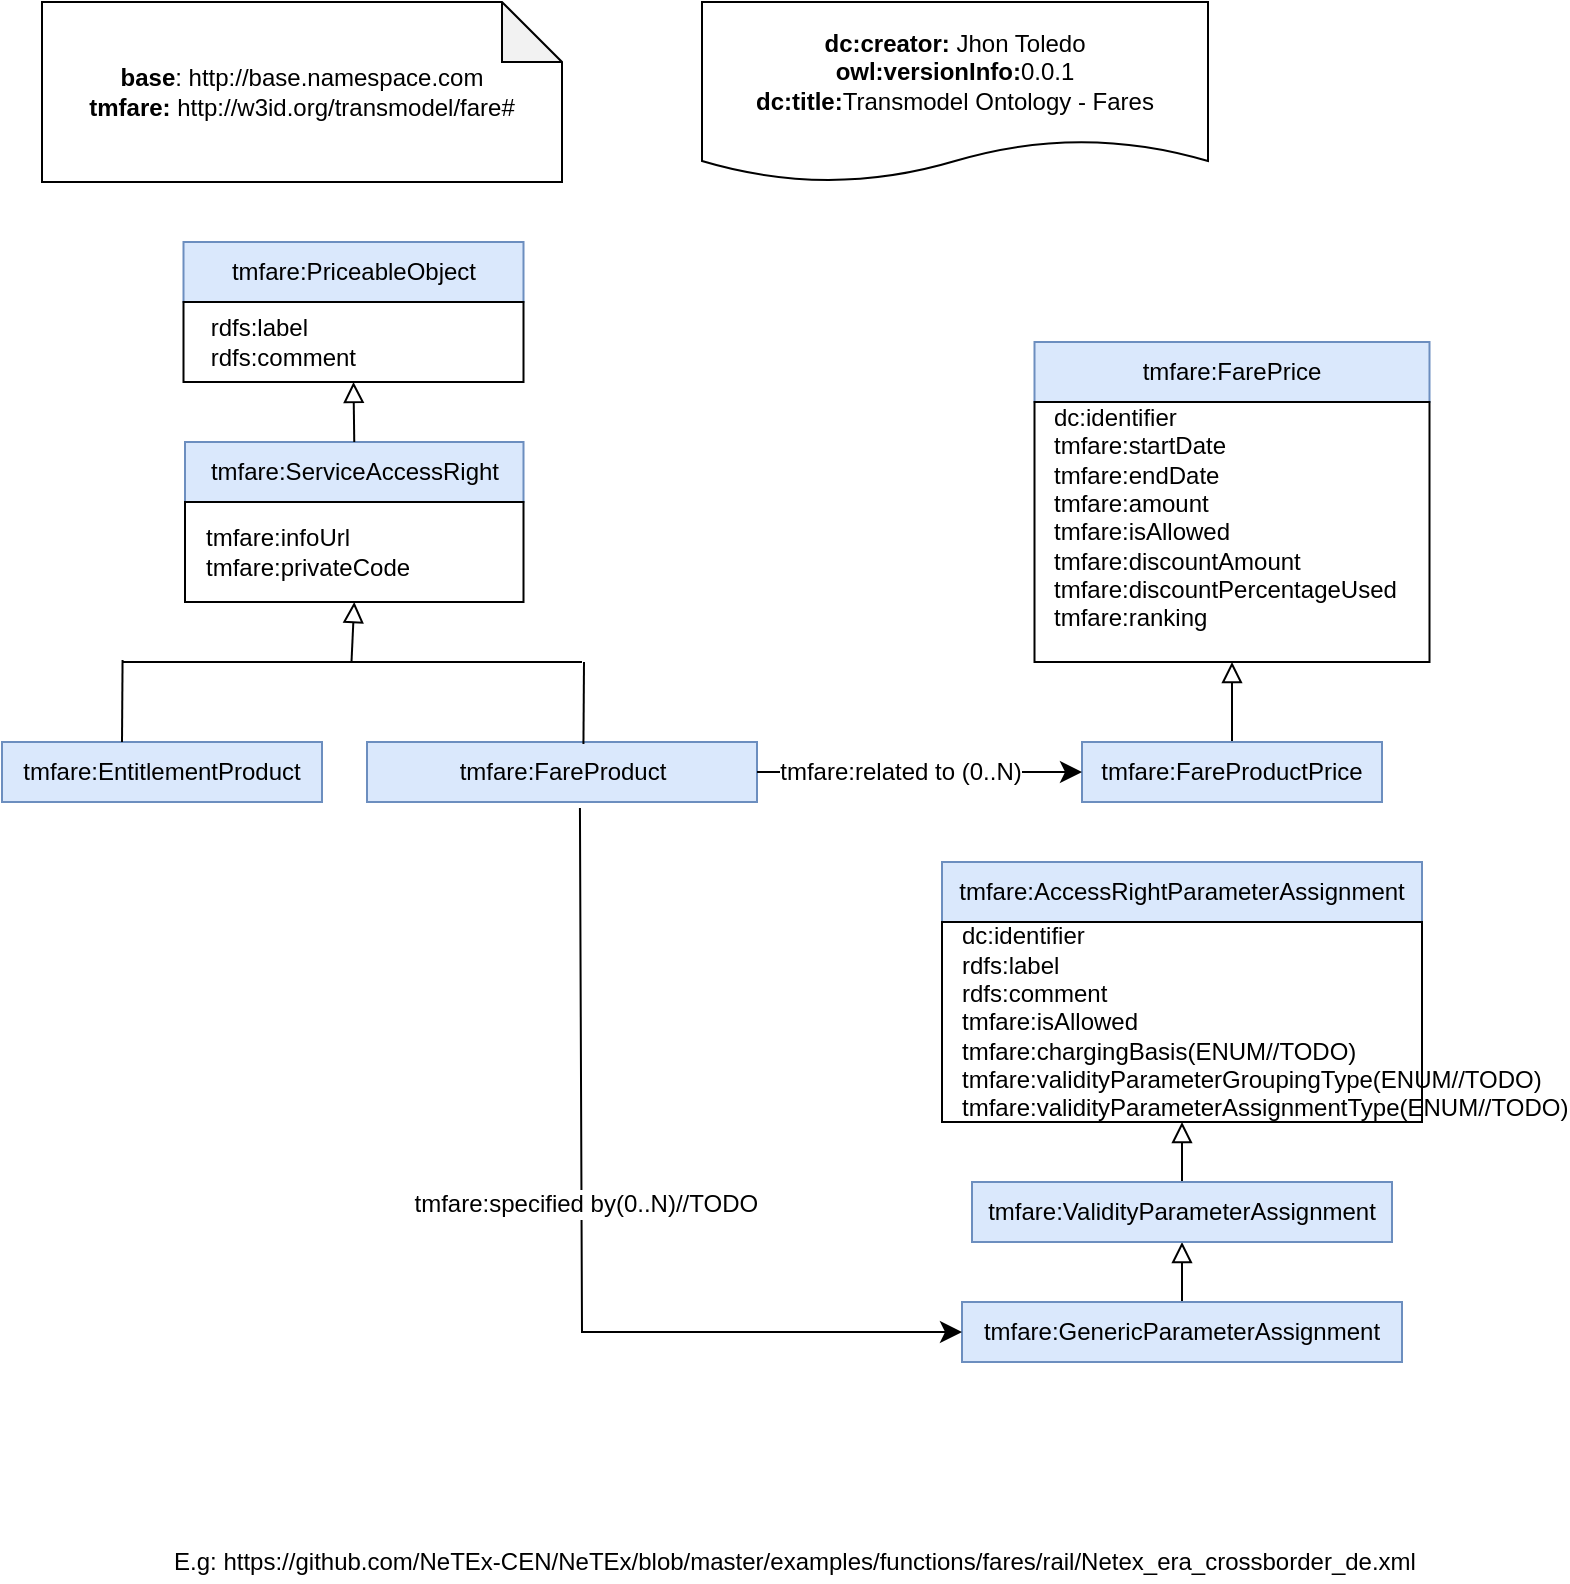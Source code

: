 <mxfile version="14.6.13" type="device"><diagram id="c9GEOogZP1jZy3c74fSu" name="Página-1"><mxGraphModel dx="1185" dy="685" grid="1" gridSize="10" guides="1" tooltips="1" connect="1" arrows="1" fold="1" page="1" pageScale="1" pageWidth="827" pageHeight="1169" math="0" shadow="0"><root><mxCell id="0"/><mxCell id="1" parent="0"/><mxCell id="CmSyXfsX9b2hOgppisvg-3" value="&lt;div&gt;&lt;b&gt;base&lt;/b&gt;: http://base.namespace.com&lt;/div&gt;&lt;div&gt;&lt;b&gt;tmfare:&lt;/b&gt; http://w3id.org/transmodel/fare#&lt;br&gt;&lt;/div&gt;" style="shape=note;whiteSpace=wrap;html=1;backgroundOutline=1;darkOpacity=0.05;" parent="1" vertex="1"><mxGeometry x="40" y="70" width="260" height="90" as="geometry"/></mxCell><mxCell id="CmSyXfsX9b2hOgppisvg-25" value="&lt;div&gt;&lt;b&gt;dc:creator:&lt;/b&gt;&amp;nbsp;Jhon Toledo&lt;/div&gt;&lt;div&gt;&lt;b&gt;owl:versionInfo:&lt;/b&gt;0.0.1&lt;/div&gt;&lt;div&gt;&lt;b&gt;dc:title:&lt;/b&gt;Transmodel Ontology - Fares&lt;/div&gt;" style="shape=document;whiteSpace=wrap;html=1;boundedLbl=1;labelBackgroundColor=#ffffff;strokeColor=#000000;fontSize=12;fontColor=#000000;size=0.233;" parent="1" vertex="1"><mxGeometry x="370" y="70" width="253" height="90" as="geometry"/></mxCell><mxCell id="X80FAoV3pgMcQapFmYgk-3" style="edgeStyle=orthogonalEdgeStyle;rounded=0;orthogonalLoop=1;jettySize=auto;html=1;entryX=0;entryY=0.5;entryDx=0;entryDy=0;exitX=0.4;exitY=1;exitDx=0;exitDy=0;" parent="1" edge="1"><mxGeometry relative="1" as="geometry"><Array as="points"><mxPoint x="202" y="645"/><mxPoint x="202" y="670"/><mxPoint x="50" y="670"/><mxPoint x="50" y="410"/></Array><mxPoint x="136.5" y="410" as="targetPoint"/></mxGeometry></mxCell><mxCell id="X80FAoV3pgMcQapFmYgk-10" value="tmfare:ServiceAccessRight" style="rounded=0;whiteSpace=wrap;html=1;snapToPoint=1;points=[[0.1,0],[0.2,0],[0.3,0],[0.4,0],[0.5,0],[0.6,0],[0.7,0],[0.8,0],[0.9,0],[0,0.1],[0,0.3],[0,0.5],[0,0.7],[0,0.9],[0.1,1],[0.2,1],[0.3,1],[0.4,1],[0.5,1],[0.6,1],[0.7,1],[0.8,1],[0.9,1],[1,0.1],[1,0.3],[1,0.5],[1,0.7],[1,0.9]];fillColor=#dae8fc;strokeColor=#6c8ebf;" parent="1" vertex="1"><mxGeometry x="111.5" y="290" width="169.25" height="30" as="geometry"/></mxCell><mxCell id="X80FAoV3pgMcQapFmYgk-11" value="tmfare:FareProduct" style="rounded=0;whiteSpace=wrap;html=1;snapToPoint=1;points=[[0.1,0],[0.2,0],[0.3,0],[0.4,0],[0.5,0],[0.6,0],[0.7,0],[0.8,0],[0.9,0],[0,0.1],[0,0.3],[0,0.5],[0,0.7],[0,0.9],[0.1,1],[0.2,1],[0.3,1],[0.4,1],[0.5,1],[0.6,1],[0.7,1],[0.8,1],[0.9,1],[1,0.1],[1,0.3],[1,0.5],[1,0.7],[1,0.9]];fillColor=#dae8fc;strokeColor=#6c8ebf;" parent="1" vertex="1"><mxGeometry x="202.5" y="440" width="195" height="30" as="geometry"/></mxCell><mxCell id="-nW1yWLAnRFRRlIzp6RI-4" value="" style="endArrow=block;html=1;fontColor=#000099;exitX=0.5;exitY=0;exitDx=0;exitDy=0;endFill=0;entryX=0.5;entryY=1;entryDx=0;entryDy=0;endSize=8;arcSize=0;" parent="1" source="X80FAoV3pgMcQapFmYgk-10" target="xejOfWrMCC2jtRxK1ffp-2" edge="1"><mxGeometry width="50" height="50" relative="1" as="geometry"><mxPoint x="194.75" y="270" as="sourcePoint"/><mxPoint x="195.25" y="190" as="targetPoint"/></mxGeometry></mxCell><mxCell id="-nW1yWLAnRFRRlIzp6RI-5" value="tmfare:EntitlementProduct" style="rounded=0;whiteSpace=wrap;html=1;snapToPoint=1;points=[[0.1,0],[0.2,0],[0.3,0],[0.4,0],[0.5,0],[0.6,0],[0.7,0],[0.8,0],[0.9,0],[0,0.1],[0,0.3],[0,0.5],[0,0.7],[0,0.9],[0.1,1],[0.2,1],[0.3,1],[0.4,1],[0.5,1],[0.6,1],[0.7,1],[0.8,1],[0.9,1],[1,0.1],[1,0.3],[1,0.5],[1,0.7],[1,0.9]];fillColor=#dae8fc;strokeColor=#6c8ebf;" parent="1" vertex="1"><mxGeometry x="20" y="440" width="160" height="30" as="geometry"/></mxCell><mxCell id="-nW1yWLAnRFRRlIzp6RI-7" value="" style="endArrow=block;html=1;fontColor=#000099;endFill=0;endSize=8;arcSize=0;entryX=0.5;entryY=1;entryDx=0;entryDy=0;" parent="1" target="xejOfWrMCC2jtRxK1ffp-8" edge="1"><mxGeometry width="50" height="50" relative="1" as="geometry"><mxPoint x="194.75" y="400" as="sourcePoint"/><mxPoint x="196" y="380" as="targetPoint"/></mxGeometry></mxCell><mxCell id="-nW1yWLAnRFRRlIzp6RI-10" value="" style="endArrow=none;html=1;" parent="1" edge="1"><mxGeometry width="50" height="50" relative="1" as="geometry"><mxPoint x="80" y="400" as="sourcePoint"/><mxPoint x="310" y="400" as="targetPoint"/></mxGeometry></mxCell><mxCell id="-nW1yWLAnRFRRlIzp6RI-11" value="" style="endArrow=none;html=1;exitX=0.555;exitY=0.033;exitDx=0;exitDy=0;exitPerimeter=0;" parent="1" source="X80FAoV3pgMcQapFmYgk-11" edge="1"><mxGeometry width="50" height="50" relative="1" as="geometry"><mxPoint x="330" y="520" as="sourcePoint"/><mxPoint x="311" y="400" as="targetPoint"/><Array as="points"/></mxGeometry></mxCell><mxCell id="-nW1yWLAnRFRRlIzp6RI-15" value="" style="endArrow=none;html=1;exitX=0.555;exitY=0.033;exitDx=0;exitDy=0;exitPerimeter=0;" parent="1" edge="1"><mxGeometry width="50" height="50" relative="1" as="geometry"><mxPoint x="80.005" y="440" as="sourcePoint"/><mxPoint x="80.28" y="399.01" as="targetPoint"/><Array as="points"/></mxGeometry></mxCell><mxCell id="-nW1yWLAnRFRRlIzp6RI-18" value="" style="endArrow=block;html=1;fontColor=#000099;exitX=0.5;exitY=0;exitDx=0;exitDy=0;endFill=0;endSize=8;arcSize=0;entryX=0.5;entryY=1;entryDx=0;entryDy=0;" parent="1" source="-nW1yWLAnRFRRlIzp6RI-20" target="1d_tEUW9k1F2rX95xkuS-1" edge="1"><mxGeometry width="50" height="50" relative="1" as="geometry"><mxPoint x="360" y="410" as="sourcePoint"/><mxPoint x="635" y="410" as="targetPoint"/></mxGeometry></mxCell><mxCell id="-nW1yWLAnRFRRlIzp6RI-19" value="tmfare:FarePrice" style="rounded=0;whiteSpace=wrap;html=1;snapToPoint=1;points=[[0.1,0],[0.2,0],[0.3,0],[0.4,0],[0.5,0],[0.6,0],[0.7,0],[0.8,0],[0.9,0],[0,0.1],[0,0.3],[0,0.5],[0,0.7],[0,0.9],[0.1,1],[0.2,1],[0.3,1],[0.4,1],[0.5,1],[0.6,1],[0.7,1],[0.8,1],[0.9,1],[1,0.1],[1,0.3],[1,0.5],[1,0.7],[1,0.9]];fillColor=#dae8fc;strokeColor=#6c8ebf;" parent="1" vertex="1"><mxGeometry x="536.25" y="240" width="197.5" height="30" as="geometry"/></mxCell><mxCell id="-nW1yWLAnRFRRlIzp6RI-20" value="tmfare:FareProductPrice" style="rounded=0;whiteSpace=wrap;html=1;snapToPoint=1;points=[[0.1,0],[0.2,0],[0.3,0],[0.4,0],[0.5,0],[0.6,0],[0.7,0],[0.8,0],[0.9,0],[0,0.1],[0,0.3],[0,0.5],[0,0.7],[0,0.9],[0.1,1],[0.2,1],[0.3,1],[0.4,1],[0.5,1],[0.6,1],[0.7,1],[0.8,1],[0.9,1],[1,0.1],[1,0.3],[1,0.5],[1,0.7],[1,0.9]];fillColor=#dae8fc;strokeColor=#6c8ebf;" parent="1" vertex="1"><mxGeometry x="560" y="440" width="150" height="30" as="geometry"/></mxCell><mxCell id="-nW1yWLAnRFRRlIzp6RI-21" value="" style="endArrow=block;html=1;fontColor=#000099;exitX=0.5;exitY=0;exitDx=0;exitDy=0;endFill=0;entryX=0.5;entryY=1;entryDx=0;entryDy=0;endSize=8;arcSize=0;" parent="1" source="-nW1yWLAnRFRRlIzp6RI-23" target="-nW1yWLAnRFRRlIzp6RI-22" edge="1"><mxGeometry width="50" height="50" relative="1" as="geometry"><mxPoint x="335" y="690" as="sourcePoint"/><mxPoint x="493.0" y="690" as="targetPoint"/></mxGeometry></mxCell><mxCell id="1d_tEUW9k1F2rX95xkuS-3" style="edgeStyle=orthogonalEdgeStyle;rounded=0;orthogonalLoop=1;jettySize=auto;html=1;exitX=0.5;exitY=0;exitDx=0;exitDy=0;entryX=0.5;entryY=1;entryDx=0;entryDy=0;endArrow=block;endFill=0;endSize=8;" parent="1" source="-nW1yWLAnRFRRlIzp6RI-22" target="xejOfWrMCC2jtRxK1ffp-14" edge="1"><mxGeometry relative="1" as="geometry"/></mxCell><mxCell id="-nW1yWLAnRFRRlIzp6RI-22" value="tmfare:ValidityParameterAssignment" style="rounded=0;whiteSpace=wrap;html=1;snapToPoint=1;points=[[0.1,0],[0.2,0],[0.3,0],[0.4,0],[0.5,0],[0.6,0],[0.7,0],[0.8,0],[0.9,0],[0,0.1],[0,0.3],[0,0.5],[0,0.7],[0,0.9],[0.1,1],[0.2,1],[0.3,1],[0.4,1],[0.5,1],[0.6,1],[0.7,1],[0.8,1],[0.9,1],[1,0.1],[1,0.3],[1,0.5],[1,0.7],[1,0.9]];fillColor=#dae8fc;strokeColor=#6c8ebf;" parent="1" vertex="1"><mxGeometry x="505" y="660" width="210" height="30" as="geometry"/></mxCell><mxCell id="-nW1yWLAnRFRRlIzp6RI-23" value="tmfare:GenericParameterAssignment" style="rounded=0;whiteSpace=wrap;html=1;snapToPoint=1;points=[[0.1,0],[0.2,0],[0.3,0],[0.4,0],[0.5,0],[0.6,0],[0.7,0],[0.8,0],[0.9,0],[0,0.1],[0,0.3],[0,0.5],[0,0.7],[0,0.9],[0.1,1],[0.2,1],[0.3,1],[0.4,1],[0.5,1],[0.6,1],[0.7,1],[0.8,1],[0.9,1],[1,0.1],[1,0.3],[1,0.5],[1,0.7],[1,0.9]];fillColor=#dae8fc;strokeColor=#6c8ebf;" parent="1" vertex="1"><mxGeometry x="500" y="720" width="220" height="30" as="geometry"/></mxCell><mxCell id="-nW1yWLAnRFRRlIzp6RI-28" value="" style="endArrow=classic;html=1;exitX=0.546;exitY=1.1;exitDx=0;exitDy=0;entryX=0;entryY=0.5;entryDx=0;entryDy=0;endSize=8;arcSize=0;exitPerimeter=0;" parent="1" source="X80FAoV3pgMcQapFmYgk-11" target="-nW1yWLAnRFRRlIzp6RI-23" edge="1"><mxGeometry width="50" height="50" relative="1" as="geometry"><mxPoint x="200.5" y="634.5" as="sourcePoint"/><mxPoint x="397.5" y="634.5" as="targetPoint"/><Array as="points"><mxPoint x="310" y="735"/></Array></mxGeometry></mxCell><mxCell id="-nW1yWLAnRFRRlIzp6RI-29" value="&lt;div&gt;&amp;nbsp;tmfare:specified by(0..N)//TODO&lt;/div&gt;" style="text;html=1;align=center;verticalAlign=middle;resizable=0;points=[];labelBackgroundColor=#ffffff;" parent="-nW1yWLAnRFRRlIzp6RI-28" vertex="1" connectable="0"><mxGeometry x="-0.127" relative="1" as="geometry"><mxPoint as="offset"/></mxGeometry></mxCell><mxCell id="-nW1yWLAnRFRRlIzp6RI-30" value="" style="endArrow=classic;html=1;exitX=1;exitY=0.5;exitDx=0;exitDy=0;entryX=0;entryY=0.5;entryDx=0;entryDy=0;endSize=8;arcSize=0;" parent="1" source="X80FAoV3pgMcQapFmYgk-11" target="-nW1yWLAnRFRRlIzp6RI-20" edge="1"><mxGeometry width="50" height="50" relative="1" as="geometry"><mxPoint x="380" y="410" as="sourcePoint"/><mxPoint x="577" y="410" as="targetPoint"/></mxGeometry></mxCell><mxCell id="-nW1yWLAnRFRRlIzp6RI-31" value="&lt;div&gt;tmfare:related to (0..N)&lt;/div&gt;" style="text;html=1;align=center;verticalAlign=middle;resizable=0;points=[];labelBackgroundColor=#ffffff;" parent="-nW1yWLAnRFRRlIzp6RI-30" vertex="1" connectable="0"><mxGeometry x="-0.127" relative="1" as="geometry"><mxPoint as="offset"/></mxGeometry></mxCell><mxCell id="1d_tEUW9k1F2rX95xkuS-1" value="dc:identifier&lt;br&gt;tmfare:startDate&lt;br&gt;tmfare:endDate&lt;br&gt;tmfare:amount&lt;br&gt;tmfare:isAllowed&lt;br&gt;tmfare:discountAmount&lt;br&gt;tmfare:discountPercentageUsed&lt;br&gt;tmfare:ranking&lt;br&gt;&lt;span style=&quot;color: rgba(0 , 0 , 0 , 0) ; font-family: monospace ; font-size: 0px&quot;&gt;%3CmxGraphModel%3E%3Croot%3E%3CmxCell%20id%3D%220%22%2F%3E%3CmxCell%20id%3D%221%22%20parent%3D%220%22%2F%3E%3CmxCell%20id%3D%222%22%20value%3D%22dc%3Aidentifier%26lt%3Bbr%26gt%3Brdfs%3Alabel%26lt%3Bbr%26gt%3Brdfs%3Acomment%26lt%3Bbr%26gt%3Btmfare%3AisAllowed%26lt%3Bbr%26gt%3Btmfare%3AchargingBasis%26lt%3Bbr%26gt%3Btmfare%3AvalidityParameterGroupingType%26lt%3Bbr%26gt%3Btmfare%3AvalidityParameterAssignmentType%22%20style%3D%22rounded%3D0%3BwhiteSpace%3Dwrap%3Bhtml%3D1%3BsnapToPoint%3D1%3Bpoints%3D%5B%5B0.1%2C0%5D%2C%5B0.2%2C0%5D%2C%5B0.3%2C0%5D%2C%5B0.4%2C0%5D%2C%5B0.5%2C0%5D%2C%5B0.6%2C0%5D%2C%5B0.7%2C0%5D%2C%5B0.8%2C0%5D%2C%5B0.9%2C0%5D%2C%5B0%2C0.1%5D%2C%5B0%2C0.3%5D%2C%5B0%2C0.5%5D%2C%5B0%2C0.7%5D%2C%5B0%2C0.9%5D%2C%5B0.1%2C1%5D%2C%5B0.2%2C1%5D%2C%5B0.3%2C1%5D%2C%5B0.4%2C1%5D%2C%5B0.5%2C1%5D%2C%5B0.6%2C1%5D%2C%5B0.7%2C1%5D%2C%5B0.8%2C1%5D%2C%5B0.9%2C1%5D%2C%5B1%2C0.1%5D%2C%5B1%2C0.3%5D%2C%5B1%2C0.5%5D%2C%5B1%2C0.7%5D%2C%5B1%2C0.9%5D%5D%3Balign%3Dleft%3Bspacing%3D10%3B%22%20vertex%3D%221%22%20parent%3D%221%22%3E%3CmxGeometry%20x%3D%22490%22%20y%3D%22530%22%20width%3D%22240%22%20height%3D%22100%22%20as%3D%22geometry%22%2F%3E%3C%2FmxCell%3E%3C%2Froot%3E%3C%2FmxGraphModel%3E&lt;/span&gt;" style="rounded=0;whiteSpace=wrap;html=1;snapToPoint=1;points=[[0.1,0],[0.2,0],[0.3,0],[0.4,0],[0.5,0],[0.6,0],[0.7,0],[0.8,0],[0.9,0],[0,0.1],[0,0.3],[0,0.5],[0,0.7],[0,0.9],[0.1,1],[0.2,1],[0.3,1],[0.4,1],[0.5,1],[0.6,1],[0.7,1],[0.8,1],[0.9,1],[1,0.1],[1,0.3],[1,0.5],[1,0.7],[1,0.9]];align=left;spacing=10;" parent="1" vertex="1"><mxGeometry x="536.25" y="270" width="197.5" height="130" as="geometry"/></mxCell><mxCell id="1d_tEUW9k1F2rX95xkuS-2" value="tmfare:AccessRightParameterAssignment" style="rounded=0;whiteSpace=wrap;html=1;snapToPoint=1;points=[[0.1,0],[0.2,0],[0.3,0],[0.4,0],[0.5,0],[0.6,0],[0.7,0],[0.8,0],[0.9,0],[0,0.1],[0,0.3],[0,0.5],[0,0.7],[0,0.9],[0.1,1],[0.2,1],[0.3,1],[0.4,1],[0.5,1],[0.6,1],[0.7,1],[0.8,1],[0.9,1],[1,0.1],[1,0.3],[1,0.5],[1,0.7],[1,0.9]];fillColor=#dae8fc;strokeColor=#6c8ebf;" parent="1" vertex="1"><mxGeometry x="490" y="500" width="240" height="30" as="geometry"/></mxCell><mxCell id="xejOfWrMCC2jtRxK1ffp-1" value="tmfare:PriceableObject" style="rounded=0;whiteSpace=wrap;html=1;snapToPoint=1;points=[[0.1,0],[0.2,0],[0.3,0],[0.4,0],[0.5,0],[0.6,0],[0.7,0],[0.8,0],[0.9,0],[0,0.1],[0,0.3],[0,0.5],[0,0.7],[0,0.9],[0.1,1],[0.2,1],[0.3,1],[0.4,1],[0.5,1],[0.6,1],[0.7,1],[0.8,1],[0.9,1],[1,0.1],[1,0.3],[1,0.5],[1,0.7],[1,0.9]];fillColor=#dae8fc;strokeColor=#6c8ebf;" vertex="1" parent="1"><mxGeometry x="110.75" y="190" width="170" height="30" as="geometry"/></mxCell><mxCell id="xejOfWrMCC2jtRxK1ffp-2" value="&amp;nbsp;rdfs:label&lt;br&gt;&amp;nbsp;rdfs:comment" style="rounded=0;whiteSpace=wrap;html=1;snapToPoint=1;points=[[0.1,0],[0.2,0],[0.3,0],[0.4,0],[0.5,0],[0.6,0],[0.7,0],[0.8,0],[0.9,0],[0,0.1],[0,0.3],[0,0.5],[0,0.7],[0,0.9],[0.1,1],[0.2,1],[0.3,1],[0.4,1],[0.5,1],[0.6,1],[0.7,1],[0.8,1],[0.9,1],[1,0.1],[1,0.3],[1,0.5],[1,0.7],[1,0.9]];align=left;spacing=10;" vertex="1" parent="1"><mxGeometry x="110.75" y="220" width="170" height="40" as="geometry"/></mxCell><mxCell id="xejOfWrMCC2jtRxK1ffp-8" value="tmfare:infoUrl&lt;br&gt;tmfare:privateCode" style="rounded=0;whiteSpace=wrap;html=1;snapToPoint=1;points=[[0.1,0],[0.2,0],[0.3,0],[0.4,0],[0.5,0],[0.6,0],[0.7,0],[0.8,0],[0.9,0],[0,0.1],[0,0.3],[0,0.5],[0,0.7],[0,0.9],[0.1,1],[0.2,1],[0.3,1],[0.4,1],[0.5,1],[0.6,1],[0.7,1],[0.8,1],[0.9,1],[1,0.1],[1,0.3],[1,0.5],[1,0.7],[1,0.9]];align=left;spacing=10;" vertex="1" parent="1"><mxGeometry x="111.5" y="320" width="169.25" height="50" as="geometry"/></mxCell><mxCell id="xejOfWrMCC2jtRxK1ffp-11" value="E.g: https://github.com/NeTEx-CEN/NeTEx/blob/master/examples/functions/fares/rail/Netex_era_crossborder_de.xml" style="text;html=1;align=center;verticalAlign=middle;resizable=0;points=[];autosize=1;strokeColor=none;" vertex="1" parent="1"><mxGeometry x="95.75" y="840" width="640" height="20" as="geometry"/></mxCell><mxCell id="xejOfWrMCC2jtRxK1ffp-14" value="dc:identifier&lt;br&gt;rdfs:label&lt;br&gt;rdfs:comment&lt;br&gt;tmfare:isAllowed&lt;br&gt;tmfare:chargingBasis(ENUM//TODO)&lt;br&gt;tmfare:validityParameterGroupingType(ENUM//TODO)&lt;br&gt;tmfare:validityParameterAssignmentType(ENUM//TODO)" style="rounded=0;whiteSpace=wrap;html=1;snapToPoint=1;points=[[0.1,0],[0.2,0],[0.3,0],[0.4,0],[0.5,0],[0.6,0],[0.7,0],[0.8,0],[0.9,0],[0,0.1],[0,0.3],[0,0.5],[0,0.7],[0,0.9],[0.1,1],[0.2,1],[0.3,1],[0.4,1],[0.5,1],[0.6,1],[0.7,1],[0.8,1],[0.9,1],[1,0.1],[1,0.3],[1,0.5],[1,0.7],[1,0.9]];align=left;spacing=10;" vertex="1" parent="1"><mxGeometry x="490" y="530" width="240" height="100" as="geometry"/></mxCell></root></mxGraphModel></diagram></mxfile>